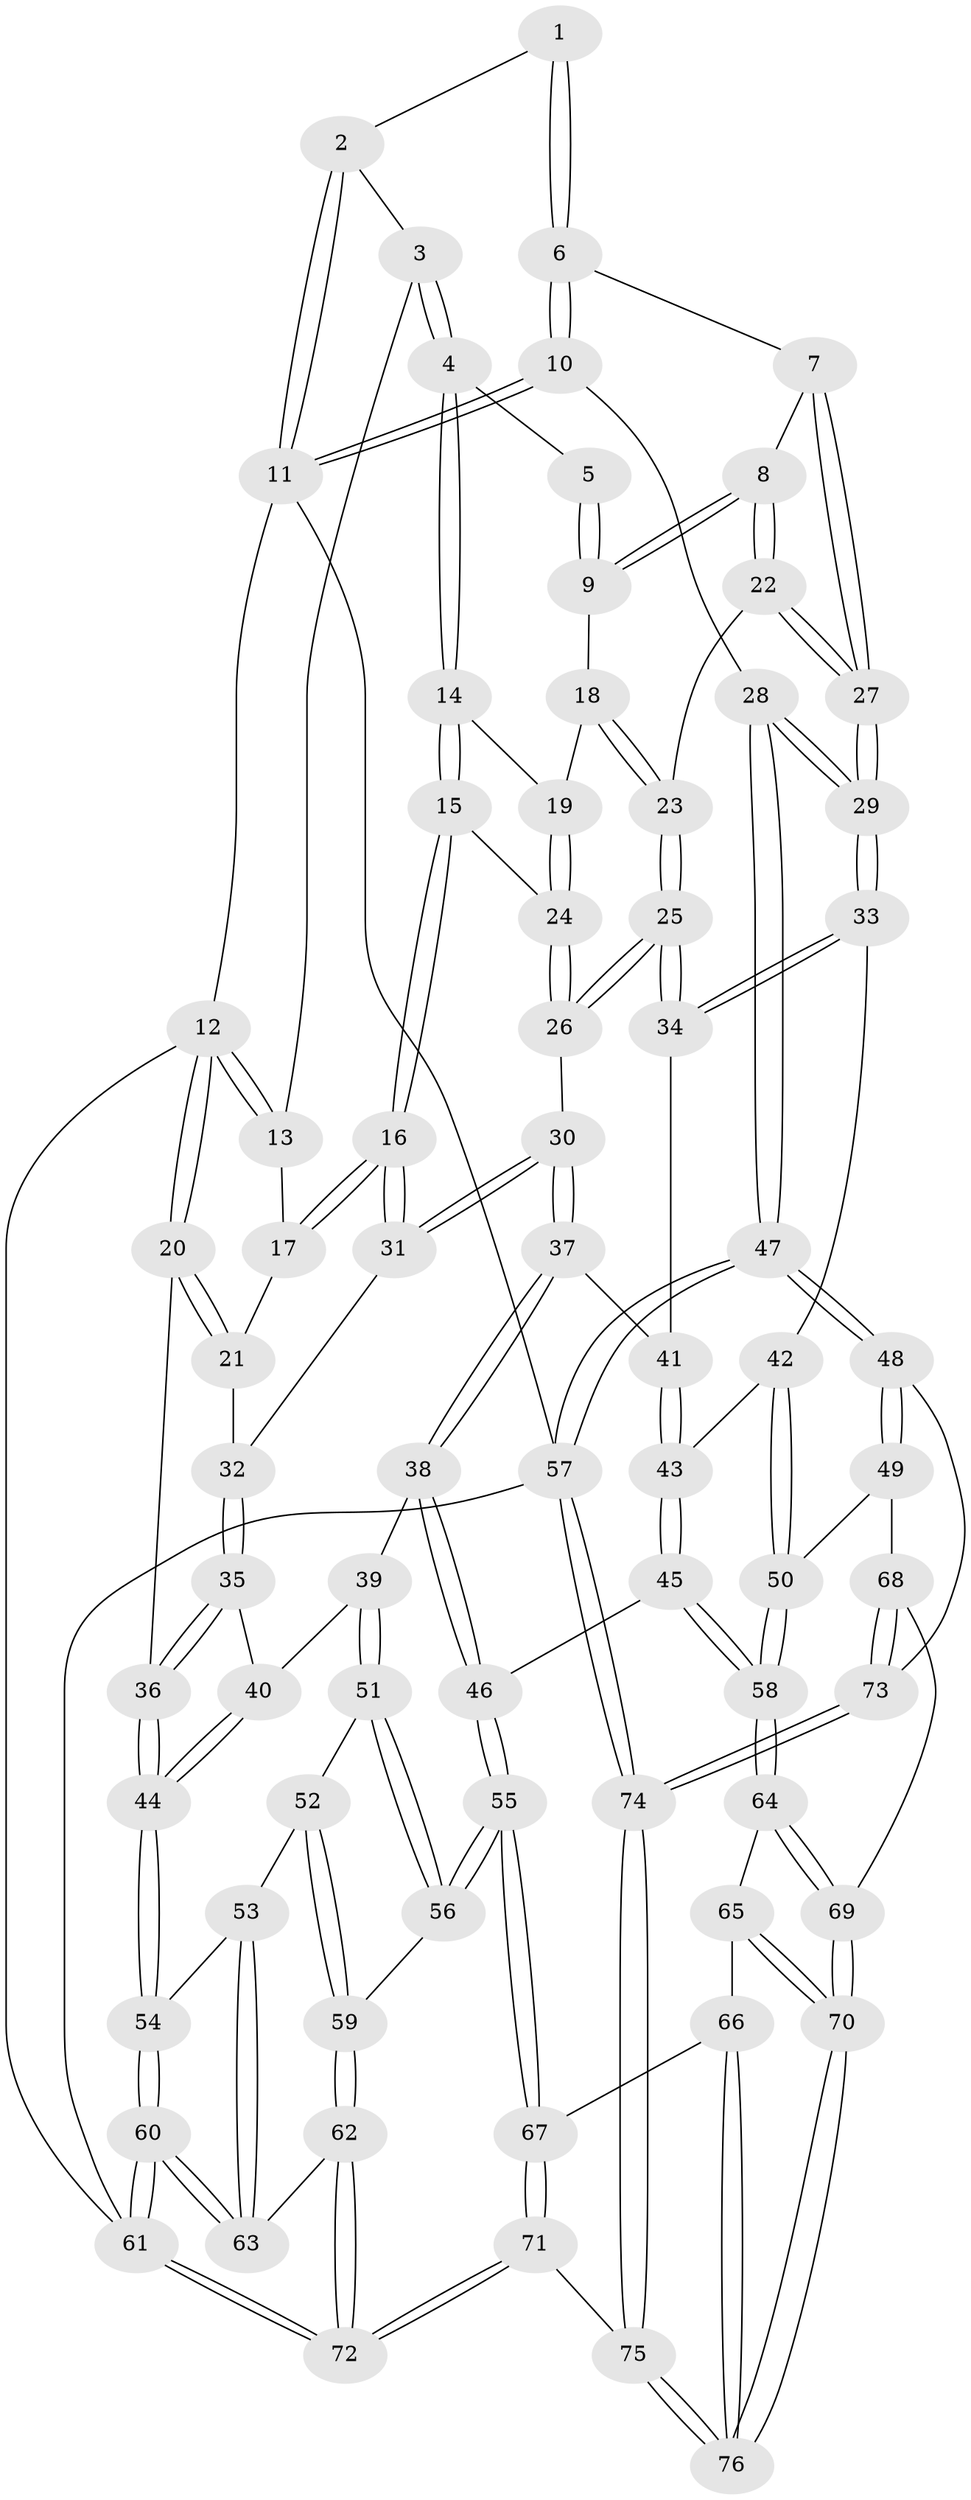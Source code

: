 // Generated by graph-tools (version 1.1) at 2025/59/03/09/25 04:59:44]
// undirected, 76 vertices, 187 edges
graph export_dot {
graph [start="1"]
  node [color=gray90,style=filled];
  1 [pos="+0.8339632613008156+0.0562193781778946"];
  2 [pos="+0.7994018538157519+0"];
  3 [pos="+0.49359414587922695+0"];
  4 [pos="+0.5131695444876047+0"];
  5 [pos="+0.699810244646934+0.06503167547886753"];
  6 [pos="+0.859613408313272+0.12982932614620052"];
  7 [pos="+0.8539283034185409+0.1540527417657047"];
  8 [pos="+0.8156375698540071+0.16810079534373618"];
  9 [pos="+0.741292941100016+0.1506416614843038"];
  10 [pos="+1+0"];
  11 [pos="+1+0"];
  12 [pos="+0+0"];
  13 [pos="+0.23418449144924672+0"];
  14 [pos="+0.5226817517971738+0.02611624333219778"];
  15 [pos="+0.40979990340653166+0.2191408548024138"];
  16 [pos="+0.3392711430130539+0.27252490691133313"];
  17 [pos="+0.23158853532379525+0"];
  18 [pos="+0.6594949485711735+0.17068071907860613"];
  19 [pos="+0.5922105174880062+0.16078888340100775"];
  20 [pos="+0+0.3078544238400249"];
  21 [pos="+0.12104075325456182+0.25012105915993815"];
  22 [pos="+0.7557714751212601+0.25700681167842193"];
  23 [pos="+0.730445464499425+0.2905016531828385"];
  24 [pos="+0.5755528635099106+0.26729016063235495"];
  25 [pos="+0.6995074682071467+0.3800257059862795"];
  26 [pos="+0.5820022397170604+0.301398572712883"];
  27 [pos="+1+0.38663915376673336"];
  28 [pos="+1+0.43312506072663803"];
  29 [pos="+1+0.42820025249096105"];
  30 [pos="+0.4263582528037418+0.39283346065973734"];
  31 [pos="+0.33282357610586927+0.2925301533667994"];
  32 [pos="+0.24743938936232107+0.3194186369938036"];
  33 [pos="+1+0.44426829643158455"];
  34 [pos="+0.7183527086996219+0.4199486600805877"];
  35 [pos="+0.2301463159941357+0.36595674843484205"];
  36 [pos="+0+0.5620450698407359"];
  37 [pos="+0.43910539904299134+0.5066134041138407"];
  38 [pos="+0.4155783817124638+0.5652407541307923"];
  39 [pos="+0.3719036711368638+0.5777718376005863"];
  40 [pos="+0.250970570459188+0.5103064575496917"];
  41 [pos="+0.6977738471575134+0.4500790455517031"];
  42 [pos="+0.905204052512935+0.5938991086016187"];
  43 [pos="+0.6792502875984766+0.658456177104893"];
  44 [pos="+0+0.5950071626814855"];
  45 [pos="+0.6554657979569054+0.7017106717496379"];
  46 [pos="+0.5262448868541048+0.6822891873978831"];
  47 [pos="+1+0.7469165858577065"];
  48 [pos="+1+0.7625521813551054"];
  49 [pos="+0.8997229797360017+0.7814134535712015"];
  50 [pos="+0.8759089953766351+0.7469073636010815"];
  51 [pos="+0.2725895449992266+0.7013655692005549"];
  52 [pos="+0.16089113480743028+0.7010690831701295"];
  53 [pos="+0+0.6455366501200639"];
  54 [pos="+0+0.5967829463646468"];
  55 [pos="+0.3982235970434668+0.8967539123338063"];
  56 [pos="+0.3031243699693153+0.7749153151561486"];
  57 [pos="+1+1"];
  58 [pos="+0.6674257431468271+0.7238142401307427"];
  59 [pos="+0.1829649948848087+0.8614443796764554"];
  60 [pos="+0+0.7897869884819992"];
  61 [pos="+0+1"];
  62 [pos="+0.16290665178849234+0.929898005876992"];
  63 [pos="+0.14509452814396637+0.9132207408650381"];
  64 [pos="+0.6693975931859012+0.7442683022865029"];
  65 [pos="+0.6642639588608411+0.7666218591810614"];
  66 [pos="+0.5838995486551836+0.9040388707692368"];
  67 [pos="+0.4011071713655276+0.9374887005134167"];
  68 [pos="+0.8737525847830239+0.8612375972540864"];
  69 [pos="+0.8140032965211478+0.8709089221212873"];
  70 [pos="+0.7375798561910377+0.9715280104520835"];
  71 [pos="+0.27851568363488577+1"];
  72 [pos="+0.2634979578743662+1"];
  73 [pos="+0.9084675239690938+0.9148606377957461"];
  74 [pos="+1+1"];
  75 [pos="+0.7587505178409726+1"];
  76 [pos="+0.7193591260625455+1"];
  1 -- 2;
  1 -- 6;
  1 -- 6;
  2 -- 3;
  2 -- 11;
  2 -- 11;
  3 -- 4;
  3 -- 4;
  3 -- 13;
  4 -- 5;
  4 -- 14;
  4 -- 14;
  5 -- 9;
  5 -- 9;
  6 -- 7;
  6 -- 10;
  6 -- 10;
  7 -- 8;
  7 -- 27;
  7 -- 27;
  8 -- 9;
  8 -- 9;
  8 -- 22;
  8 -- 22;
  9 -- 18;
  10 -- 11;
  10 -- 11;
  10 -- 28;
  11 -- 12;
  11 -- 57;
  12 -- 13;
  12 -- 13;
  12 -- 20;
  12 -- 20;
  12 -- 61;
  13 -- 17;
  14 -- 15;
  14 -- 15;
  14 -- 19;
  15 -- 16;
  15 -- 16;
  15 -- 24;
  16 -- 17;
  16 -- 17;
  16 -- 31;
  16 -- 31;
  17 -- 21;
  18 -- 19;
  18 -- 23;
  18 -- 23;
  19 -- 24;
  19 -- 24;
  20 -- 21;
  20 -- 21;
  20 -- 36;
  21 -- 32;
  22 -- 23;
  22 -- 27;
  22 -- 27;
  23 -- 25;
  23 -- 25;
  24 -- 26;
  24 -- 26;
  25 -- 26;
  25 -- 26;
  25 -- 34;
  25 -- 34;
  26 -- 30;
  27 -- 29;
  27 -- 29;
  28 -- 29;
  28 -- 29;
  28 -- 47;
  28 -- 47;
  29 -- 33;
  29 -- 33;
  30 -- 31;
  30 -- 31;
  30 -- 37;
  30 -- 37;
  31 -- 32;
  32 -- 35;
  32 -- 35;
  33 -- 34;
  33 -- 34;
  33 -- 42;
  34 -- 41;
  35 -- 36;
  35 -- 36;
  35 -- 40;
  36 -- 44;
  36 -- 44;
  37 -- 38;
  37 -- 38;
  37 -- 41;
  38 -- 39;
  38 -- 46;
  38 -- 46;
  39 -- 40;
  39 -- 51;
  39 -- 51;
  40 -- 44;
  40 -- 44;
  41 -- 43;
  41 -- 43;
  42 -- 43;
  42 -- 50;
  42 -- 50;
  43 -- 45;
  43 -- 45;
  44 -- 54;
  44 -- 54;
  45 -- 46;
  45 -- 58;
  45 -- 58;
  46 -- 55;
  46 -- 55;
  47 -- 48;
  47 -- 48;
  47 -- 57;
  47 -- 57;
  48 -- 49;
  48 -- 49;
  48 -- 73;
  49 -- 50;
  49 -- 68;
  50 -- 58;
  50 -- 58;
  51 -- 52;
  51 -- 56;
  51 -- 56;
  52 -- 53;
  52 -- 59;
  52 -- 59;
  53 -- 54;
  53 -- 63;
  53 -- 63;
  54 -- 60;
  54 -- 60;
  55 -- 56;
  55 -- 56;
  55 -- 67;
  55 -- 67;
  56 -- 59;
  57 -- 74;
  57 -- 74;
  57 -- 61;
  58 -- 64;
  58 -- 64;
  59 -- 62;
  59 -- 62;
  60 -- 61;
  60 -- 61;
  60 -- 63;
  60 -- 63;
  61 -- 72;
  61 -- 72;
  62 -- 63;
  62 -- 72;
  62 -- 72;
  64 -- 65;
  64 -- 69;
  64 -- 69;
  65 -- 66;
  65 -- 70;
  65 -- 70;
  66 -- 67;
  66 -- 76;
  66 -- 76;
  67 -- 71;
  67 -- 71;
  68 -- 69;
  68 -- 73;
  68 -- 73;
  69 -- 70;
  69 -- 70;
  70 -- 76;
  70 -- 76;
  71 -- 72;
  71 -- 72;
  71 -- 75;
  73 -- 74;
  73 -- 74;
  74 -- 75;
  74 -- 75;
  75 -- 76;
  75 -- 76;
}
